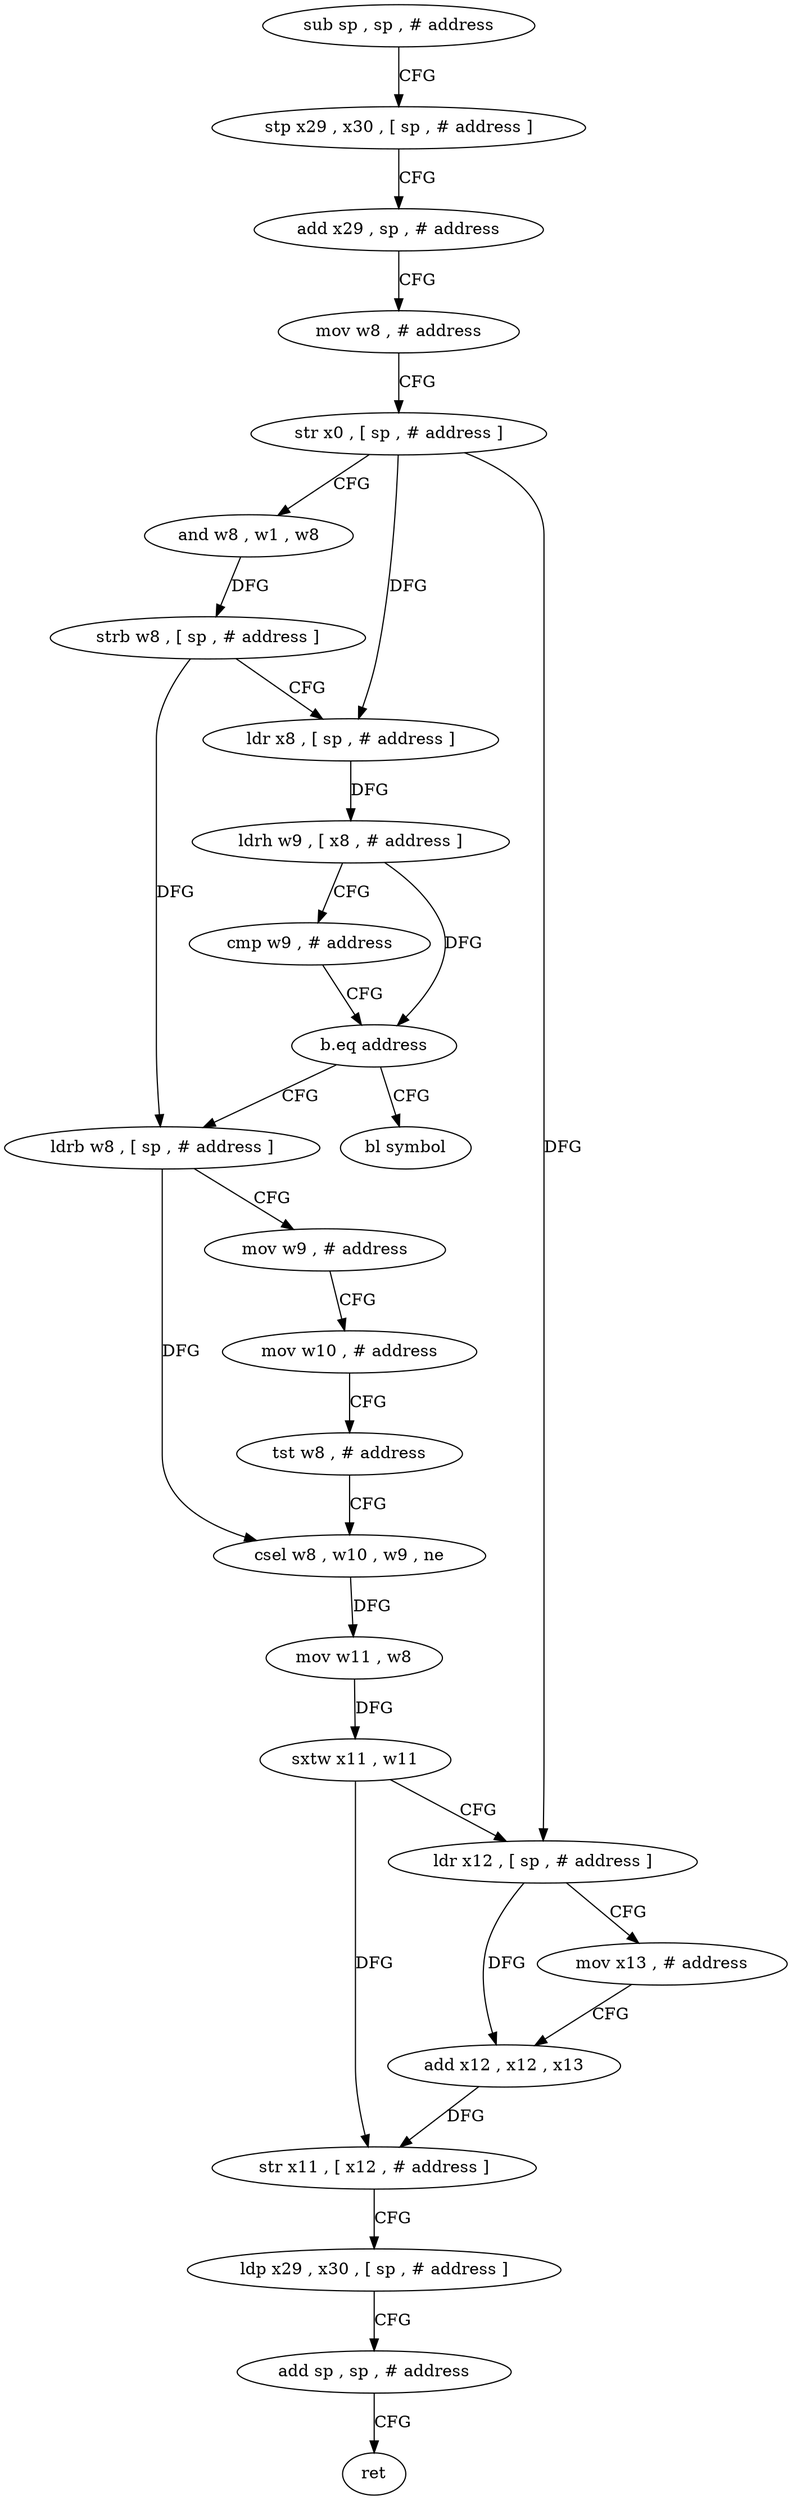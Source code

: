 digraph "func" {
"4213376" [label = "sub sp , sp , # address" ]
"4213380" [label = "stp x29 , x30 , [ sp , # address ]" ]
"4213384" [label = "add x29 , sp , # address" ]
"4213388" [label = "mov w8 , # address" ]
"4213392" [label = "str x0 , [ sp , # address ]" ]
"4213396" [label = "and w8 , w1 , w8" ]
"4213400" [label = "strb w8 , [ sp , # address ]" ]
"4213404" [label = "ldr x8 , [ sp , # address ]" ]
"4213408" [label = "ldrh w9 , [ x8 , # address ]" ]
"4213412" [label = "cmp w9 , # address" ]
"4213416" [label = "b.eq address" ]
"4213424" [label = "ldrb w8 , [ sp , # address ]" ]
"4213420" [label = "bl symbol" ]
"4213428" [label = "mov w9 , # address" ]
"4213432" [label = "mov w10 , # address" ]
"4213436" [label = "tst w8 , # address" ]
"4213440" [label = "csel w8 , w10 , w9 , ne" ]
"4213444" [label = "mov w11 , w8" ]
"4213448" [label = "sxtw x11 , w11" ]
"4213452" [label = "ldr x12 , [ sp , # address ]" ]
"4213456" [label = "mov x13 , # address" ]
"4213460" [label = "add x12 , x12 , x13" ]
"4213464" [label = "str x11 , [ x12 , # address ]" ]
"4213468" [label = "ldp x29 , x30 , [ sp , # address ]" ]
"4213472" [label = "add sp , sp , # address" ]
"4213476" [label = "ret" ]
"4213376" -> "4213380" [ label = "CFG" ]
"4213380" -> "4213384" [ label = "CFG" ]
"4213384" -> "4213388" [ label = "CFG" ]
"4213388" -> "4213392" [ label = "CFG" ]
"4213392" -> "4213396" [ label = "CFG" ]
"4213392" -> "4213404" [ label = "DFG" ]
"4213392" -> "4213452" [ label = "DFG" ]
"4213396" -> "4213400" [ label = "DFG" ]
"4213400" -> "4213404" [ label = "CFG" ]
"4213400" -> "4213424" [ label = "DFG" ]
"4213404" -> "4213408" [ label = "DFG" ]
"4213408" -> "4213412" [ label = "CFG" ]
"4213408" -> "4213416" [ label = "DFG" ]
"4213412" -> "4213416" [ label = "CFG" ]
"4213416" -> "4213424" [ label = "CFG" ]
"4213416" -> "4213420" [ label = "CFG" ]
"4213424" -> "4213428" [ label = "CFG" ]
"4213424" -> "4213440" [ label = "DFG" ]
"4213428" -> "4213432" [ label = "CFG" ]
"4213432" -> "4213436" [ label = "CFG" ]
"4213436" -> "4213440" [ label = "CFG" ]
"4213440" -> "4213444" [ label = "DFG" ]
"4213444" -> "4213448" [ label = "DFG" ]
"4213448" -> "4213452" [ label = "CFG" ]
"4213448" -> "4213464" [ label = "DFG" ]
"4213452" -> "4213456" [ label = "CFG" ]
"4213452" -> "4213460" [ label = "DFG" ]
"4213456" -> "4213460" [ label = "CFG" ]
"4213460" -> "4213464" [ label = "DFG" ]
"4213464" -> "4213468" [ label = "CFG" ]
"4213468" -> "4213472" [ label = "CFG" ]
"4213472" -> "4213476" [ label = "CFG" ]
}

